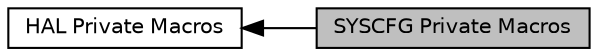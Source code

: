 digraph "SYSCFG Private Macros"
{
  edge [fontname="Helvetica",fontsize="10",labelfontname="Helvetica",labelfontsize="10"];
  node [fontname="Helvetica",fontsize="10",shape=box];
  rankdir=LR;
  Node2 [label="HAL Private Macros",height=0.2,width=0.4,color="black", fillcolor="white", style="filled",URL="$group___h_a_l___private___macros.html",tooltip=" "];
  Node1 [label="SYSCFG Private Macros",height=0.2,width=0.4,color="black", fillcolor="grey75", style="filled", fontcolor="black",tooltip=" "];
  Node2->Node1 [shape=plaintext, dir="back", style="solid"];
}
